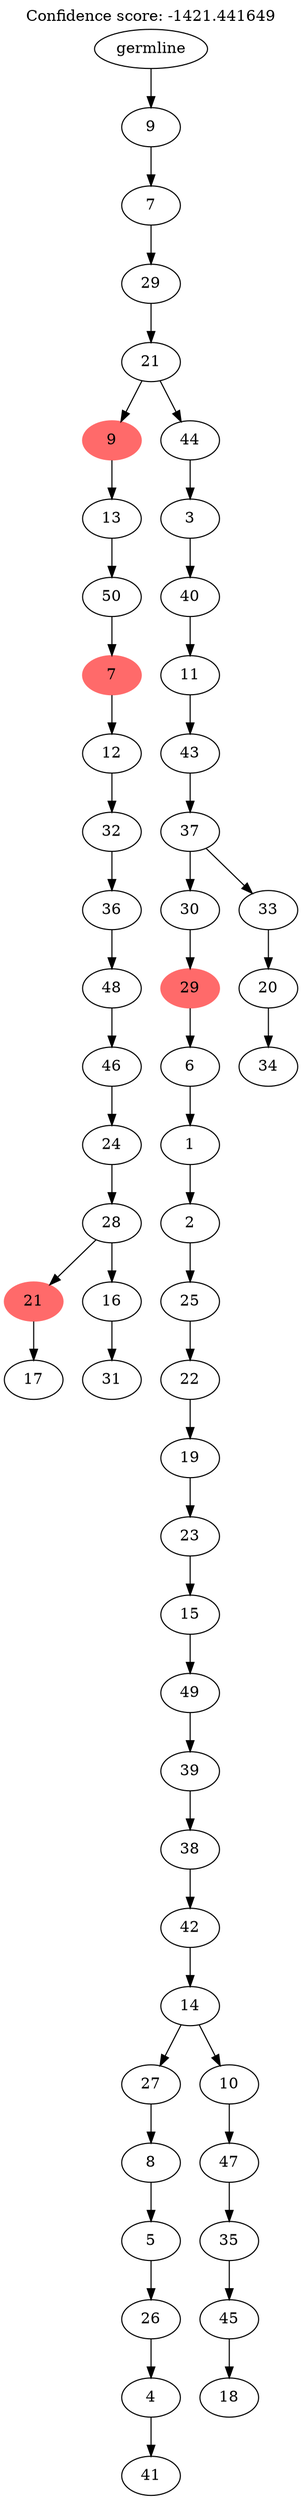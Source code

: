 digraph g {
	"53" -> "54";
	"54" [label="17"];
	"51" -> "52";
	"52" [label="31"];
	"50" -> "51";
	"51" [label="16"];
	"50" -> "53";
	"53" [color=indianred1, style=filled, label="21"];
	"49" -> "50";
	"50" [label="28"];
	"48" -> "49";
	"49" [label="24"];
	"47" -> "48";
	"48" [label="46"];
	"46" -> "47";
	"47" [label="48"];
	"45" -> "46";
	"46" [label="36"];
	"44" -> "45";
	"45" [label="32"];
	"43" -> "44";
	"44" [label="12"];
	"42" -> "43";
	"43" [color=indianred1, style=filled, label="7"];
	"41" -> "42";
	"42" [label="50"];
	"40" -> "41";
	"41" [label="13"];
	"38" -> "39";
	"39" [label="41"];
	"37" -> "38";
	"38" [label="4"];
	"36" -> "37";
	"37" [label="26"];
	"35" -> "36";
	"36" [label="5"];
	"34" -> "35";
	"35" [label="8"];
	"32" -> "33";
	"33" [label="18"];
	"31" -> "32";
	"32" [label="45"];
	"30" -> "31";
	"31" [label="35"];
	"29" -> "30";
	"30" [label="47"];
	"28" -> "29";
	"29" [label="10"];
	"28" -> "34";
	"34" [label="27"];
	"27" -> "28";
	"28" [label="14"];
	"26" -> "27";
	"27" [label="42"];
	"25" -> "26";
	"26" [label="38"];
	"24" -> "25";
	"25" [label="39"];
	"23" -> "24";
	"24" [label="49"];
	"22" -> "23";
	"23" [label="15"];
	"21" -> "22";
	"22" [label="23"];
	"20" -> "21";
	"21" [label="19"];
	"19" -> "20";
	"20" [label="22"];
	"18" -> "19";
	"19" [label="25"];
	"17" -> "18";
	"18" [label="2"];
	"16" -> "17";
	"17" [label="1"];
	"15" -> "16";
	"16" [label="6"];
	"14" -> "15";
	"15" [color=indianred1, style=filled, label="29"];
	"12" -> "13";
	"13" [label="34"];
	"11" -> "12";
	"12" [label="20"];
	"10" -> "11";
	"11" [label="33"];
	"10" -> "14";
	"14" [label="30"];
	"9" -> "10";
	"10" [label="37"];
	"8" -> "9";
	"9" [label="43"];
	"7" -> "8";
	"8" [label="11"];
	"6" -> "7";
	"7" [label="40"];
	"5" -> "6";
	"6" [label="3"];
	"4" -> "5";
	"5" [label="44"];
	"4" -> "40";
	"40" [color=indianred1, style=filled, label="9"];
	"3" -> "4";
	"4" [label="21"];
	"2" -> "3";
	"3" [label="29"];
	"1" -> "2";
	"2" [label="7"];
	"0" -> "1";
	"1" [label="9"];
	"0" [label="germline"];
	labelloc="t";
	label="Confidence score: -1421.441649";
}
